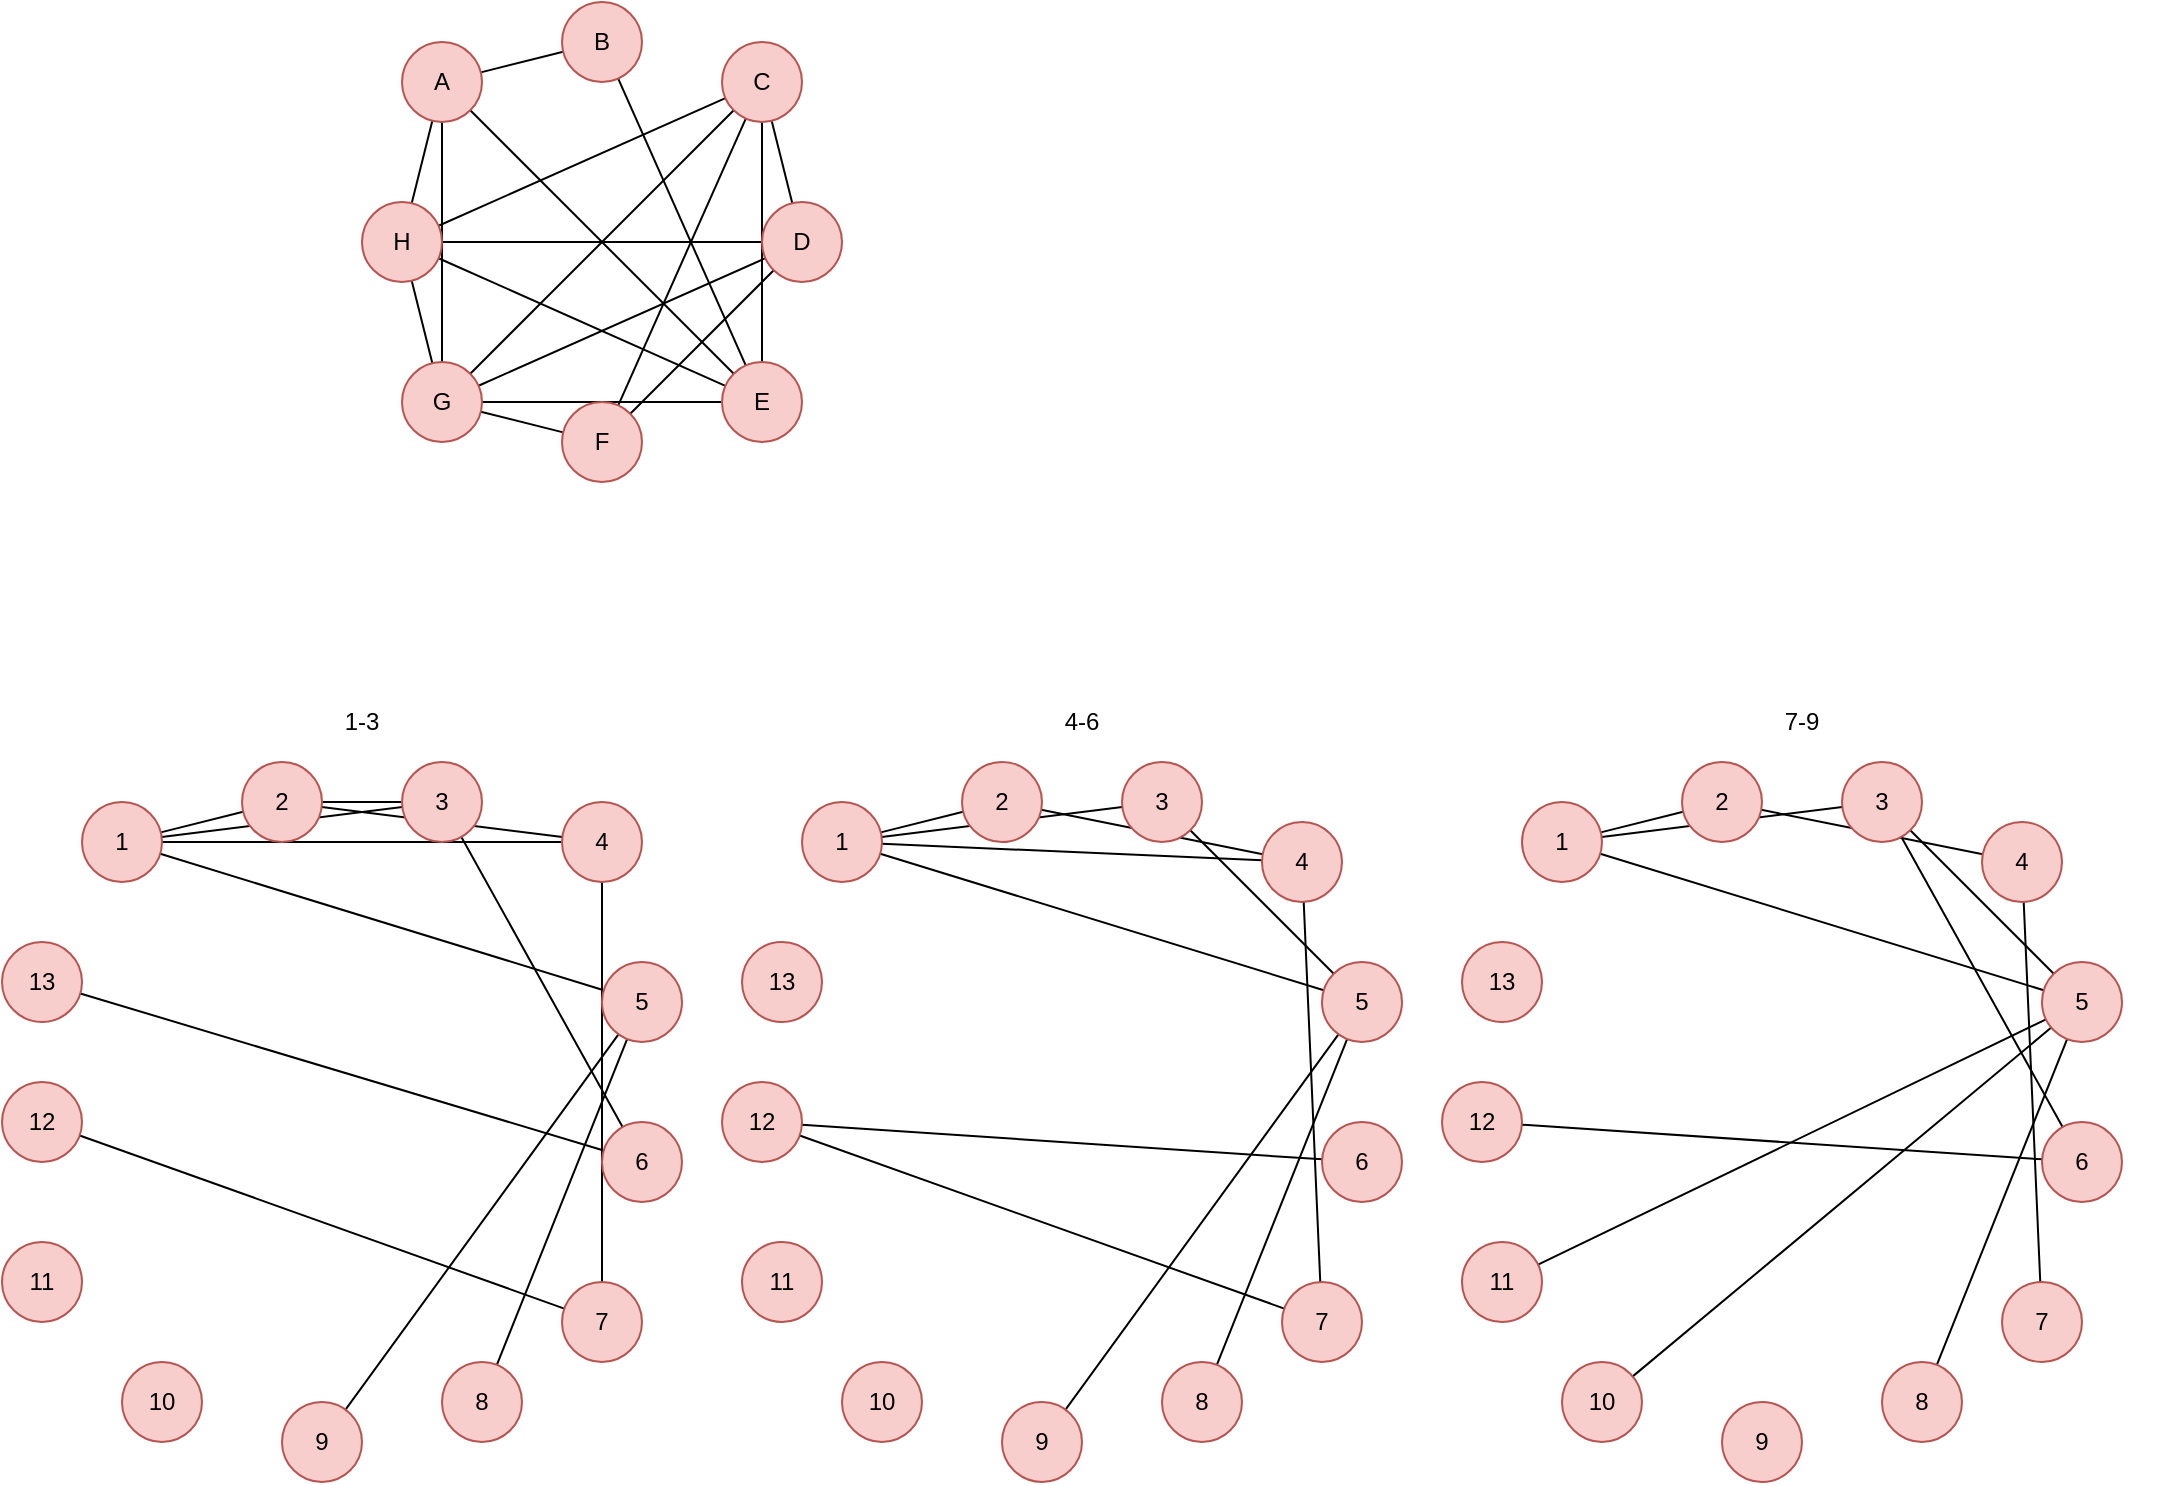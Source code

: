 <mxfile>
    <diagram id="5qJWp4lmSTnSCF0ZtOlm" name="Page-1">
        <mxGraphModel dx="588" dy="560" grid="1" gridSize="10" guides="1" tooltips="1" connect="1" arrows="1" fold="1" page="1" pageScale="1" pageWidth="850" pageHeight="1100" math="0" shadow="0">
            <root>
                <mxCell id="0"/>
                <mxCell id="1" parent="0"/>
                <mxCell id="39" style="edgeStyle=none;shape=connector;rounded=1;html=1;labelBackgroundColor=default;strokeColor=default;fontFamily=Helvetica;fontSize=11;fontColor=default;endArrow=none;endFill=0;" parent="1" source="2" target="3" edge="1">
                    <mxGeometry relative="1" as="geometry"/>
                </mxCell>
                <mxCell id="40" style="edgeStyle=none;shape=connector;rounded=1;html=1;labelBackgroundColor=default;strokeColor=default;fontFamily=Helvetica;fontSize=11;fontColor=default;endArrow=none;endFill=0;" parent="1" source="2" target="6" edge="1">
                    <mxGeometry relative="1" as="geometry"/>
                </mxCell>
                <mxCell id="41" style="edgeStyle=none;shape=connector;rounded=1;html=1;labelBackgroundColor=default;strokeColor=default;fontFamily=Helvetica;fontSize=11;fontColor=default;endArrow=none;endFill=0;" parent="1" source="2" target="8" edge="1">
                    <mxGeometry relative="1" as="geometry"/>
                </mxCell>
                <mxCell id="42" style="edgeStyle=none;shape=connector;rounded=1;html=1;labelBackgroundColor=default;strokeColor=default;fontFamily=Helvetica;fontSize=11;fontColor=default;endArrow=none;endFill=0;" parent="1" source="2" target="9" edge="1">
                    <mxGeometry relative="1" as="geometry"/>
                </mxCell>
                <mxCell id="2" value="A" style="ellipse;whiteSpace=wrap;html=1;aspect=fixed;fillColor=#f8cecc;strokeColor=#b85450;" parent="1" vertex="1">
                    <mxGeometry x="200" y="200" width="40" height="40" as="geometry"/>
                </mxCell>
                <mxCell id="43" style="edgeStyle=none;shape=connector;rounded=1;html=1;labelBackgroundColor=default;strokeColor=default;fontFamily=Helvetica;fontSize=11;fontColor=default;endArrow=none;endFill=0;" parent="1" source="3" target="6" edge="1">
                    <mxGeometry relative="1" as="geometry"/>
                </mxCell>
                <mxCell id="3" value="B" style="ellipse;whiteSpace=wrap;html=1;aspect=fixed;fillColor=#f8cecc;strokeColor=#b85450;fontStyle=0" parent="1" vertex="1">
                    <mxGeometry x="280" y="180" width="40" height="40" as="geometry"/>
                </mxCell>
                <mxCell id="44" style="edgeStyle=none;shape=connector;rounded=1;html=1;labelBackgroundColor=default;strokeColor=default;fontFamily=Helvetica;fontSize=11;fontColor=default;endArrow=none;endFill=0;" parent="1" source="4" target="5" edge="1">
                    <mxGeometry relative="1" as="geometry"/>
                </mxCell>
                <mxCell id="45" style="edgeStyle=none;shape=connector;rounded=1;html=1;labelBackgroundColor=default;strokeColor=default;fontFamily=Helvetica;fontSize=11;fontColor=default;endArrow=none;endFill=0;" parent="1" source="4" target="6" edge="1">
                    <mxGeometry relative="1" as="geometry"/>
                </mxCell>
                <mxCell id="46" style="edgeStyle=none;shape=connector;rounded=1;html=1;labelBackgroundColor=default;strokeColor=default;fontFamily=Helvetica;fontSize=11;fontColor=default;endArrow=none;endFill=0;" parent="1" source="4" target="7" edge="1">
                    <mxGeometry relative="1" as="geometry"/>
                </mxCell>
                <mxCell id="47" style="edgeStyle=none;shape=connector;rounded=1;html=1;labelBackgroundColor=default;strokeColor=default;fontFamily=Helvetica;fontSize=11;fontColor=default;endArrow=none;endFill=0;" parent="1" source="4" target="8" edge="1">
                    <mxGeometry relative="1" as="geometry"/>
                </mxCell>
                <mxCell id="48" style="edgeStyle=none;shape=connector;rounded=1;html=1;labelBackgroundColor=default;strokeColor=default;fontFamily=Helvetica;fontSize=11;fontColor=default;endArrow=none;endFill=0;" parent="1" source="4" target="9" edge="1">
                    <mxGeometry relative="1" as="geometry"/>
                </mxCell>
                <mxCell id="4" value="C" style="ellipse;whiteSpace=wrap;html=1;aspect=fixed;fillColor=#f8cecc;strokeColor=#b85450;fontStyle=0" parent="1" vertex="1">
                    <mxGeometry x="360" y="200" width="40" height="40" as="geometry"/>
                </mxCell>
                <mxCell id="49" style="edgeStyle=none;shape=connector;rounded=1;html=1;labelBackgroundColor=default;strokeColor=default;fontFamily=Helvetica;fontSize=11;fontColor=default;endArrow=none;endFill=0;" parent="1" source="5" target="7" edge="1">
                    <mxGeometry relative="1" as="geometry"/>
                </mxCell>
                <mxCell id="50" style="edgeStyle=none;shape=connector;rounded=1;html=1;labelBackgroundColor=default;strokeColor=default;fontFamily=Helvetica;fontSize=11;fontColor=default;endArrow=none;endFill=0;" parent="1" source="5" target="8" edge="1">
                    <mxGeometry relative="1" as="geometry"/>
                </mxCell>
                <mxCell id="51" style="edgeStyle=none;shape=connector;rounded=1;html=1;labelBackgroundColor=default;strokeColor=default;fontFamily=Helvetica;fontSize=11;fontColor=default;endArrow=none;endFill=0;" parent="1" source="5" target="9" edge="1">
                    <mxGeometry relative="1" as="geometry"/>
                </mxCell>
                <mxCell id="5" value="D" style="ellipse;whiteSpace=wrap;html=1;aspect=fixed;fillColor=#f8cecc;strokeColor=#b85450;fontStyle=0" parent="1" vertex="1">
                    <mxGeometry x="380" y="280" width="40" height="40" as="geometry"/>
                </mxCell>
                <mxCell id="52" style="edgeStyle=none;shape=connector;rounded=1;html=1;labelBackgroundColor=default;strokeColor=default;fontFamily=Helvetica;fontSize=11;fontColor=default;endArrow=none;endFill=0;" parent="1" source="6" target="8" edge="1">
                    <mxGeometry relative="1" as="geometry"/>
                </mxCell>
                <mxCell id="53" style="edgeStyle=none;shape=connector;rounded=1;html=1;labelBackgroundColor=default;strokeColor=default;fontFamily=Helvetica;fontSize=11;fontColor=default;endArrow=none;endFill=0;" parent="1" source="6" target="9" edge="1">
                    <mxGeometry relative="1" as="geometry"/>
                </mxCell>
                <mxCell id="6" value="E" style="ellipse;whiteSpace=wrap;html=1;aspect=fixed;fillColor=#f8cecc;strokeColor=#b85450;fontStyle=0" parent="1" vertex="1">
                    <mxGeometry x="360" y="360" width="40" height="40" as="geometry"/>
                </mxCell>
                <mxCell id="54" style="edgeStyle=none;shape=connector;rounded=1;html=1;labelBackgroundColor=default;strokeColor=default;fontFamily=Helvetica;fontSize=11;fontColor=default;endArrow=none;endFill=0;" parent="1" source="7" target="8" edge="1">
                    <mxGeometry relative="1" as="geometry"/>
                </mxCell>
                <mxCell id="7" value="F" style="ellipse;whiteSpace=wrap;html=1;aspect=fixed;fillColor=#f8cecc;strokeColor=#b85450;fontStyle=0" parent="1" vertex="1">
                    <mxGeometry x="280" y="380" width="40" height="40" as="geometry"/>
                </mxCell>
                <mxCell id="55" style="edgeStyle=none;shape=connector;rounded=1;html=1;labelBackgroundColor=default;strokeColor=default;fontFamily=Helvetica;fontSize=11;fontColor=default;endArrow=none;endFill=0;" parent="1" source="8" target="9" edge="1">
                    <mxGeometry relative="1" as="geometry"/>
                </mxCell>
                <mxCell id="8" value="G" style="ellipse;whiteSpace=wrap;html=1;aspect=fixed;fillColor=#f8cecc;strokeColor=#b85450;fontStyle=0" parent="1" vertex="1">
                    <mxGeometry x="200" y="360" width="40" height="40" as="geometry"/>
                </mxCell>
                <mxCell id="9" value="H" style="ellipse;whiteSpace=wrap;html=1;aspect=fixed;fillColor=#f8cecc;strokeColor=#b85450;fontStyle=0" parent="1" vertex="1">
                    <mxGeometry x="180" y="280" width="40" height="40" as="geometry"/>
                </mxCell>
                <mxCell id="62" value="1-3" style="text;html=1;strokeColor=none;fillColor=none;align=center;verticalAlign=middle;whiteSpace=wrap;rounded=0;" vertex="1" parent="1">
                    <mxGeometry y="520" width="360" height="40" as="geometry"/>
                </mxCell>
                <mxCell id="67" style="edgeStyle=none;html=1;endArrow=none;endFill=0;" edge="1" parent="1" source="65" target="66">
                    <mxGeometry relative="1" as="geometry"/>
                </mxCell>
                <mxCell id="79" style="edgeStyle=none;shape=connector;rounded=1;html=1;labelBackgroundColor=default;strokeColor=default;fontFamily=Helvetica;fontSize=11;fontColor=default;endArrow=none;endFill=0;" edge="1" parent="1" source="65" target="69">
                    <mxGeometry relative="1" as="geometry"/>
                </mxCell>
                <mxCell id="80" style="edgeStyle=none;shape=connector;rounded=1;html=1;labelBackgroundColor=default;strokeColor=default;fontFamily=Helvetica;fontSize=11;fontColor=default;endArrow=none;endFill=0;" edge="1" parent="1" source="65" target="68">
                    <mxGeometry relative="1" as="geometry"/>
                </mxCell>
                <mxCell id="81" style="edgeStyle=none;shape=connector;rounded=1;html=1;labelBackgroundColor=default;strokeColor=default;fontFamily=Helvetica;fontSize=11;fontColor=default;endArrow=none;endFill=0;" edge="1" parent="1" source="65" target="70">
                    <mxGeometry relative="1" as="geometry"/>
                </mxCell>
                <mxCell id="65" value="1" style="ellipse;whiteSpace=wrap;html=1;aspect=fixed;fillColor=#f8cecc;strokeColor=#b85450;fontStyle=0" vertex="1" parent="1">
                    <mxGeometry x="40" y="580" width="40" height="40" as="geometry"/>
                </mxCell>
                <mxCell id="82" style="edgeStyle=none;shape=connector;rounded=1;html=1;labelBackgroundColor=default;strokeColor=default;fontFamily=Helvetica;fontSize=11;fontColor=default;endArrow=none;endFill=0;" edge="1" parent="1" source="66" target="68">
                    <mxGeometry relative="1" as="geometry"/>
                </mxCell>
                <mxCell id="83" style="edgeStyle=none;shape=connector;rounded=1;html=1;labelBackgroundColor=default;strokeColor=default;fontFamily=Helvetica;fontSize=11;fontColor=default;endArrow=none;endFill=0;" edge="1" parent="1" source="66" target="69">
                    <mxGeometry relative="1" as="geometry"/>
                </mxCell>
                <mxCell id="66" value="2" style="ellipse;whiteSpace=wrap;html=1;aspect=fixed;fillColor=#f8cecc;strokeColor=#b85450;fontStyle=0" vertex="1" parent="1">
                    <mxGeometry x="120" y="560" width="40" height="40" as="geometry"/>
                </mxCell>
                <mxCell id="84" style="edgeStyle=none;shape=connector;rounded=1;html=1;labelBackgroundColor=default;strokeColor=default;fontFamily=Helvetica;fontSize=11;fontColor=default;endArrow=none;endFill=0;" edge="1" parent="1" source="68" target="71">
                    <mxGeometry relative="1" as="geometry"/>
                </mxCell>
                <mxCell id="68" value="3" style="ellipse;whiteSpace=wrap;html=1;aspect=fixed;fillColor=#f8cecc;strokeColor=#b85450;fontStyle=0" vertex="1" parent="1">
                    <mxGeometry x="200" y="560" width="40" height="40" as="geometry"/>
                </mxCell>
                <mxCell id="85" style="edgeStyle=none;shape=connector;rounded=1;html=1;labelBackgroundColor=default;strokeColor=default;fontFamily=Helvetica;fontSize=11;fontColor=default;endArrow=none;endFill=0;" edge="1" parent="1" source="69" target="72">
                    <mxGeometry relative="1" as="geometry"/>
                </mxCell>
                <mxCell id="69" value="4" style="ellipse;whiteSpace=wrap;html=1;aspect=fixed;fillColor=#f8cecc;strokeColor=#b85450;fontStyle=0" vertex="1" parent="1">
                    <mxGeometry x="280" y="580" width="40" height="40" as="geometry"/>
                </mxCell>
                <mxCell id="86" style="edgeStyle=none;shape=connector;rounded=1;html=1;labelBackgroundColor=default;strokeColor=default;fontFamily=Helvetica;fontSize=11;fontColor=default;endArrow=none;endFill=0;" edge="1" parent="1" source="70" target="73">
                    <mxGeometry relative="1" as="geometry"/>
                </mxCell>
                <mxCell id="87" style="edgeStyle=none;shape=connector;rounded=1;html=1;labelBackgroundColor=default;strokeColor=default;fontFamily=Helvetica;fontSize=11;fontColor=default;endArrow=none;endFill=0;" edge="1" parent="1" source="70" target="74">
                    <mxGeometry relative="1" as="geometry"/>
                </mxCell>
                <mxCell id="70" value="5" style="ellipse;whiteSpace=wrap;html=1;aspect=fixed;fillColor=#f8cecc;strokeColor=#b85450;fontStyle=0" vertex="1" parent="1">
                    <mxGeometry x="300" y="660" width="40" height="40" as="geometry"/>
                </mxCell>
                <mxCell id="88" style="edgeStyle=none;shape=connector;rounded=1;html=1;labelBackgroundColor=default;strokeColor=default;fontFamily=Helvetica;fontSize=11;fontColor=default;endArrow=none;endFill=0;" edge="1" parent="1" source="71" target="78">
                    <mxGeometry relative="1" as="geometry"/>
                </mxCell>
                <mxCell id="71" value="6" style="ellipse;whiteSpace=wrap;html=1;aspect=fixed;fillColor=#f8cecc;strokeColor=#b85450;fontStyle=0" vertex="1" parent="1">
                    <mxGeometry x="300" y="740" width="40" height="40" as="geometry"/>
                </mxCell>
                <mxCell id="89" style="edgeStyle=none;shape=connector;rounded=1;html=1;labelBackgroundColor=default;strokeColor=default;fontFamily=Helvetica;fontSize=11;fontColor=default;endArrow=none;endFill=0;" edge="1" parent="1" source="72" target="77">
                    <mxGeometry relative="1" as="geometry"/>
                </mxCell>
                <mxCell id="72" value="7" style="ellipse;whiteSpace=wrap;html=1;aspect=fixed;fillColor=#f8cecc;strokeColor=#b85450;fontStyle=0" vertex="1" parent="1">
                    <mxGeometry x="280" y="820" width="40" height="40" as="geometry"/>
                </mxCell>
                <mxCell id="73" value="8" style="ellipse;whiteSpace=wrap;html=1;aspect=fixed;fillColor=#f8cecc;strokeColor=#b85450;fontStyle=0" vertex="1" parent="1">
                    <mxGeometry x="220" y="860" width="40" height="40" as="geometry"/>
                </mxCell>
                <mxCell id="74" value="9" style="ellipse;whiteSpace=wrap;html=1;aspect=fixed;fillColor=#f8cecc;strokeColor=#b85450;fontStyle=0" vertex="1" parent="1">
                    <mxGeometry x="140" y="880" width="40" height="40" as="geometry"/>
                </mxCell>
                <mxCell id="75" value="10" style="ellipse;whiteSpace=wrap;html=1;aspect=fixed;fillColor=#f8cecc;strokeColor=#b85450;fontStyle=0" vertex="1" parent="1">
                    <mxGeometry x="60" y="860" width="40" height="40" as="geometry"/>
                </mxCell>
                <mxCell id="76" value="11" style="ellipse;whiteSpace=wrap;html=1;aspect=fixed;fillColor=#f8cecc;strokeColor=#b85450;fontStyle=0" vertex="1" parent="1">
                    <mxGeometry y="800" width="40" height="40" as="geometry"/>
                </mxCell>
                <mxCell id="77" value="12" style="ellipse;whiteSpace=wrap;html=1;aspect=fixed;fillColor=#f8cecc;strokeColor=#b85450;fontStyle=0" vertex="1" parent="1">
                    <mxGeometry y="720" width="40" height="40" as="geometry"/>
                </mxCell>
                <mxCell id="78" value="13" style="ellipse;whiteSpace=wrap;html=1;aspect=fixed;fillColor=#f8cecc;strokeColor=#b85450;fontStyle=0" vertex="1" parent="1">
                    <mxGeometry y="650" width="40" height="40" as="geometry"/>
                </mxCell>
                <mxCell id="90" value="4-6" style="text;html=1;strokeColor=none;fillColor=none;align=center;verticalAlign=middle;whiteSpace=wrap;rounded=0;" vertex="1" parent="1">
                    <mxGeometry x="360" y="520" width="360" height="40" as="geometry"/>
                </mxCell>
                <mxCell id="116" style="edgeStyle=none;shape=connector;rounded=1;html=1;labelBackgroundColor=default;strokeColor=default;fontFamily=Helvetica;fontSize=11;fontColor=default;endArrow=none;endFill=0;" edge="1" parent="1" source="95" target="98">
                    <mxGeometry relative="1" as="geometry"/>
                </mxCell>
                <mxCell id="117" style="edgeStyle=none;shape=connector;rounded=1;html=1;labelBackgroundColor=default;strokeColor=default;fontFamily=Helvetica;fontSize=11;fontColor=default;endArrow=none;endFill=0;" edge="1" parent="1" source="95" target="100">
                    <mxGeometry relative="1" as="geometry"/>
                </mxCell>
                <mxCell id="118" style="edgeStyle=none;shape=connector;rounded=1;html=1;labelBackgroundColor=default;strokeColor=default;fontFamily=Helvetica;fontSize=11;fontColor=default;endArrow=none;endFill=0;" edge="1" parent="1" source="95" target="102">
                    <mxGeometry relative="1" as="geometry"/>
                </mxCell>
                <mxCell id="119" style="edgeStyle=none;shape=connector;rounded=1;html=1;labelBackgroundColor=default;strokeColor=default;fontFamily=Helvetica;fontSize=11;fontColor=default;endArrow=none;endFill=0;" edge="1" parent="1" source="95" target="105">
                    <mxGeometry relative="1" as="geometry"/>
                </mxCell>
                <mxCell id="95" value="1" style="ellipse;whiteSpace=wrap;html=1;aspect=fixed;fillColor=#f8cecc;strokeColor=#b85450;fontStyle=0" vertex="1" parent="1">
                    <mxGeometry x="400" y="580" width="40" height="40" as="geometry"/>
                </mxCell>
                <mxCell id="120" style="edgeStyle=none;shape=connector;rounded=1;html=1;labelBackgroundColor=default;strokeColor=default;fontFamily=Helvetica;fontSize=11;fontColor=default;endArrow=none;endFill=0;" edge="1" parent="1" source="98" target="102">
                    <mxGeometry relative="1" as="geometry"/>
                </mxCell>
                <mxCell id="98" value="2" style="ellipse;whiteSpace=wrap;html=1;aspect=fixed;fillColor=#f8cecc;strokeColor=#b85450;fontStyle=0" vertex="1" parent="1">
                    <mxGeometry x="480" y="560" width="40" height="40" as="geometry"/>
                </mxCell>
                <mxCell id="122" style="edgeStyle=none;shape=connector;rounded=1;html=1;labelBackgroundColor=default;strokeColor=default;fontFamily=Helvetica;fontSize=11;fontColor=default;endArrow=none;endFill=0;" edge="1" parent="1" source="100" target="105">
                    <mxGeometry relative="1" as="geometry"/>
                </mxCell>
                <mxCell id="100" value="3" style="ellipse;whiteSpace=wrap;html=1;aspect=fixed;fillColor=#f8cecc;strokeColor=#b85450;fontStyle=0" vertex="1" parent="1">
                    <mxGeometry x="560" y="560" width="40" height="40" as="geometry"/>
                </mxCell>
                <mxCell id="123" style="edgeStyle=none;shape=connector;rounded=1;html=1;labelBackgroundColor=default;strokeColor=default;fontFamily=Helvetica;fontSize=11;fontColor=default;endArrow=none;endFill=0;" edge="1" parent="1" source="102" target="109">
                    <mxGeometry relative="1" as="geometry"/>
                </mxCell>
                <mxCell id="102" value="4" style="ellipse;whiteSpace=wrap;html=1;aspect=fixed;fillColor=#f8cecc;strokeColor=#b85450;fontStyle=0" vertex="1" parent="1">
                    <mxGeometry x="630" y="590" width="40" height="40" as="geometry"/>
                </mxCell>
                <mxCell id="124" style="edgeStyle=none;shape=connector;rounded=1;html=1;labelBackgroundColor=default;strokeColor=default;fontFamily=Helvetica;fontSize=11;fontColor=default;endArrow=none;endFill=0;" edge="1" parent="1" source="105" target="110">
                    <mxGeometry relative="1" as="geometry"/>
                </mxCell>
                <mxCell id="125" style="edgeStyle=none;shape=connector;rounded=1;html=1;labelBackgroundColor=default;strokeColor=default;fontFamily=Helvetica;fontSize=11;fontColor=default;endArrow=none;endFill=0;" edge="1" parent="1" source="105" target="111">
                    <mxGeometry relative="1" as="geometry"/>
                </mxCell>
                <mxCell id="105" value="5" style="ellipse;whiteSpace=wrap;html=1;aspect=fixed;fillColor=#f8cecc;strokeColor=#b85450;fontStyle=0" vertex="1" parent="1">
                    <mxGeometry x="660" y="660" width="40" height="40" as="geometry"/>
                </mxCell>
                <mxCell id="126" style="edgeStyle=none;shape=connector;rounded=1;html=1;labelBackgroundColor=default;strokeColor=default;fontFamily=Helvetica;fontSize=11;fontColor=default;endArrow=none;endFill=0;" edge="1" parent="1" source="107" target="114">
                    <mxGeometry relative="1" as="geometry"/>
                </mxCell>
                <mxCell id="107" value="6" style="ellipse;whiteSpace=wrap;html=1;aspect=fixed;fillColor=#f8cecc;strokeColor=#b85450;fontStyle=0" vertex="1" parent="1">
                    <mxGeometry x="660" y="740" width="40" height="40" as="geometry"/>
                </mxCell>
                <mxCell id="127" style="edgeStyle=none;shape=connector;rounded=1;html=1;labelBackgroundColor=default;strokeColor=default;fontFamily=Helvetica;fontSize=11;fontColor=default;endArrow=none;endFill=0;" edge="1" parent="1" source="109" target="114">
                    <mxGeometry relative="1" as="geometry"/>
                </mxCell>
                <mxCell id="109" value="7" style="ellipse;whiteSpace=wrap;html=1;aspect=fixed;fillColor=#f8cecc;strokeColor=#b85450;fontStyle=0" vertex="1" parent="1">
                    <mxGeometry x="640" y="820" width="40" height="40" as="geometry"/>
                </mxCell>
                <mxCell id="110" value="8" style="ellipse;whiteSpace=wrap;html=1;aspect=fixed;fillColor=#f8cecc;strokeColor=#b85450;fontStyle=0" vertex="1" parent="1">
                    <mxGeometry x="580" y="860" width="40" height="40" as="geometry"/>
                </mxCell>
                <mxCell id="111" value="9" style="ellipse;whiteSpace=wrap;html=1;aspect=fixed;fillColor=#f8cecc;strokeColor=#b85450;fontStyle=0" vertex="1" parent="1">
                    <mxGeometry x="500" y="880" width="40" height="40" as="geometry"/>
                </mxCell>
                <mxCell id="112" value="10" style="ellipse;whiteSpace=wrap;html=1;aspect=fixed;fillColor=#f8cecc;strokeColor=#b85450;fontStyle=0" vertex="1" parent="1">
                    <mxGeometry x="420" y="860" width="40" height="40" as="geometry"/>
                </mxCell>
                <mxCell id="113" value="11" style="ellipse;whiteSpace=wrap;html=1;aspect=fixed;fillColor=#f8cecc;strokeColor=#b85450;fontStyle=0" vertex="1" parent="1">
                    <mxGeometry x="370" y="800" width="40" height="40" as="geometry"/>
                </mxCell>
                <mxCell id="114" value="12" style="ellipse;whiteSpace=wrap;html=1;aspect=fixed;fillColor=#f8cecc;strokeColor=#b85450;fontStyle=0" vertex="1" parent="1">
                    <mxGeometry x="360" y="720" width="40" height="40" as="geometry"/>
                </mxCell>
                <mxCell id="115" value="13" style="ellipse;whiteSpace=wrap;html=1;aspect=fixed;fillColor=#f8cecc;strokeColor=#b85450;fontStyle=0" vertex="1" parent="1">
                    <mxGeometry x="370" y="650" width="40" height="40" as="geometry"/>
                </mxCell>
                <mxCell id="153" value="7-9" style="text;html=1;strokeColor=none;fillColor=none;align=center;verticalAlign=middle;whiteSpace=wrap;rounded=0;" vertex="1" parent="1">
                    <mxGeometry x="720" y="520" width="360" height="40" as="geometry"/>
                </mxCell>
                <mxCell id="178" style="edgeStyle=none;shape=connector;rounded=1;html=1;labelBackgroundColor=default;strokeColor=default;fontFamily=Helvetica;fontSize=11;fontColor=default;endArrow=none;endFill=0;" edge="1" parent="1" source="158" target="160">
                    <mxGeometry relative="1" as="geometry"/>
                </mxCell>
                <mxCell id="179" style="edgeStyle=none;shape=connector;rounded=1;html=1;labelBackgroundColor=default;strokeColor=default;fontFamily=Helvetica;fontSize=11;fontColor=default;endArrow=none;endFill=0;" edge="1" parent="1" source="158" target="162">
                    <mxGeometry relative="1" as="geometry"/>
                </mxCell>
                <mxCell id="180" style="edgeStyle=none;shape=connector;rounded=1;html=1;labelBackgroundColor=default;strokeColor=default;fontFamily=Helvetica;fontSize=11;fontColor=default;endArrow=none;endFill=0;" edge="1" parent="1" source="158" target="167">
                    <mxGeometry relative="1" as="geometry"/>
                </mxCell>
                <mxCell id="158" value="1" style="ellipse;whiteSpace=wrap;html=1;aspect=fixed;fillColor=#f8cecc;strokeColor=#b85450;fontStyle=0" vertex="1" parent="1">
                    <mxGeometry x="760" y="580" width="40" height="40" as="geometry"/>
                </mxCell>
                <mxCell id="181" style="edgeStyle=none;shape=connector;rounded=1;html=1;labelBackgroundColor=default;strokeColor=default;fontFamily=Helvetica;fontSize=11;fontColor=default;endArrow=none;endFill=0;" edge="1" parent="1" source="160" target="164">
                    <mxGeometry relative="1" as="geometry"/>
                </mxCell>
                <mxCell id="160" value="2" style="ellipse;whiteSpace=wrap;html=1;aspect=fixed;fillColor=#f8cecc;strokeColor=#b85450;fontStyle=0" vertex="1" parent="1">
                    <mxGeometry x="840" y="560" width="40" height="40" as="geometry"/>
                </mxCell>
                <mxCell id="182" style="edgeStyle=none;shape=connector;rounded=1;html=1;labelBackgroundColor=default;strokeColor=default;fontFamily=Helvetica;fontSize=11;fontColor=default;endArrow=none;endFill=0;" edge="1" parent="1" source="162" target="167">
                    <mxGeometry relative="1" as="geometry"/>
                </mxCell>
                <mxCell id="183" style="edgeStyle=none;shape=connector;rounded=1;html=1;labelBackgroundColor=default;strokeColor=default;fontFamily=Helvetica;fontSize=11;fontColor=default;endArrow=none;endFill=0;" edge="1" parent="1" source="162" target="169">
                    <mxGeometry relative="1" as="geometry"/>
                </mxCell>
                <mxCell id="162" value="3" style="ellipse;whiteSpace=wrap;html=1;aspect=fixed;fillColor=#f8cecc;strokeColor=#b85450;fontStyle=0" vertex="1" parent="1">
                    <mxGeometry x="920" y="560" width="40" height="40" as="geometry"/>
                </mxCell>
                <mxCell id="184" style="edgeStyle=none;shape=connector;rounded=1;html=1;labelBackgroundColor=default;strokeColor=default;fontFamily=Helvetica;fontSize=11;fontColor=default;endArrow=none;endFill=0;" edge="1" parent="1" source="164" target="171">
                    <mxGeometry relative="1" as="geometry"/>
                </mxCell>
                <mxCell id="164" value="4" style="ellipse;whiteSpace=wrap;html=1;aspect=fixed;fillColor=#f8cecc;strokeColor=#b85450;fontStyle=0" vertex="1" parent="1">
                    <mxGeometry x="990" y="590" width="40" height="40" as="geometry"/>
                </mxCell>
                <mxCell id="185" style="edgeStyle=none;shape=connector;rounded=1;html=1;labelBackgroundColor=default;strokeColor=default;fontFamily=Helvetica;fontSize=11;fontColor=default;endArrow=none;endFill=0;" edge="1" parent="1" source="167" target="172">
                    <mxGeometry relative="1" as="geometry"/>
                </mxCell>
                <mxCell id="186" style="edgeStyle=none;shape=connector;rounded=1;html=1;labelBackgroundColor=default;strokeColor=default;fontFamily=Helvetica;fontSize=11;fontColor=default;endArrow=none;endFill=0;" edge="1" parent="1" source="167" target="174">
                    <mxGeometry relative="1" as="geometry"/>
                </mxCell>
                <mxCell id="187" style="edgeStyle=none;shape=connector;rounded=1;html=1;labelBackgroundColor=default;strokeColor=default;fontFamily=Helvetica;fontSize=11;fontColor=default;endArrow=none;endFill=0;" edge="1" parent="1" source="167" target="175">
                    <mxGeometry relative="1" as="geometry"/>
                </mxCell>
                <mxCell id="167" value="5" style="ellipse;whiteSpace=wrap;html=1;aspect=fixed;fillColor=#f8cecc;strokeColor=#b85450;fontStyle=0" vertex="1" parent="1">
                    <mxGeometry x="1020" y="660" width="40" height="40" as="geometry"/>
                </mxCell>
                <mxCell id="188" style="edgeStyle=none;shape=connector;rounded=1;html=1;labelBackgroundColor=default;strokeColor=default;fontFamily=Helvetica;fontSize=11;fontColor=default;endArrow=none;endFill=0;" edge="1" parent="1" source="169" target="176">
                    <mxGeometry relative="1" as="geometry"/>
                </mxCell>
                <mxCell id="169" value="6" style="ellipse;whiteSpace=wrap;html=1;aspect=fixed;fillColor=#f8cecc;strokeColor=#b85450;fontStyle=0" vertex="1" parent="1">
                    <mxGeometry x="1020" y="740" width="40" height="40" as="geometry"/>
                </mxCell>
                <mxCell id="171" value="7" style="ellipse;whiteSpace=wrap;html=1;aspect=fixed;fillColor=#f8cecc;strokeColor=#b85450;fontStyle=0" vertex="1" parent="1">
                    <mxGeometry x="1000" y="820" width="40" height="40" as="geometry"/>
                </mxCell>
                <mxCell id="172" value="8" style="ellipse;whiteSpace=wrap;html=1;aspect=fixed;fillColor=#f8cecc;strokeColor=#b85450;fontStyle=0" vertex="1" parent="1">
                    <mxGeometry x="940" y="860" width="40" height="40" as="geometry"/>
                </mxCell>
                <mxCell id="173" value="9" style="ellipse;whiteSpace=wrap;html=1;aspect=fixed;fillColor=#f8cecc;strokeColor=#b85450;fontStyle=0" vertex="1" parent="1">
                    <mxGeometry x="860" y="880" width="40" height="40" as="geometry"/>
                </mxCell>
                <mxCell id="174" value="10" style="ellipse;whiteSpace=wrap;html=1;aspect=fixed;fillColor=#f8cecc;strokeColor=#b85450;fontStyle=0" vertex="1" parent="1">
                    <mxGeometry x="780" y="860" width="40" height="40" as="geometry"/>
                </mxCell>
                <mxCell id="175" value="11" style="ellipse;whiteSpace=wrap;html=1;aspect=fixed;fillColor=#f8cecc;strokeColor=#b85450;fontStyle=0" vertex="1" parent="1">
                    <mxGeometry x="730" y="800" width="40" height="40" as="geometry"/>
                </mxCell>
                <mxCell id="176" value="12" style="ellipse;whiteSpace=wrap;html=1;aspect=fixed;fillColor=#f8cecc;strokeColor=#b85450;fontStyle=0" vertex="1" parent="1">
                    <mxGeometry x="720" y="720" width="40" height="40" as="geometry"/>
                </mxCell>
                <mxCell id="177" value="13" style="ellipse;whiteSpace=wrap;html=1;aspect=fixed;fillColor=#f8cecc;strokeColor=#b85450;fontStyle=0" vertex="1" parent="1">
                    <mxGeometry x="730" y="650" width="40" height="40" as="geometry"/>
                </mxCell>
            </root>
        </mxGraphModel>
    </diagram>
</mxfile>